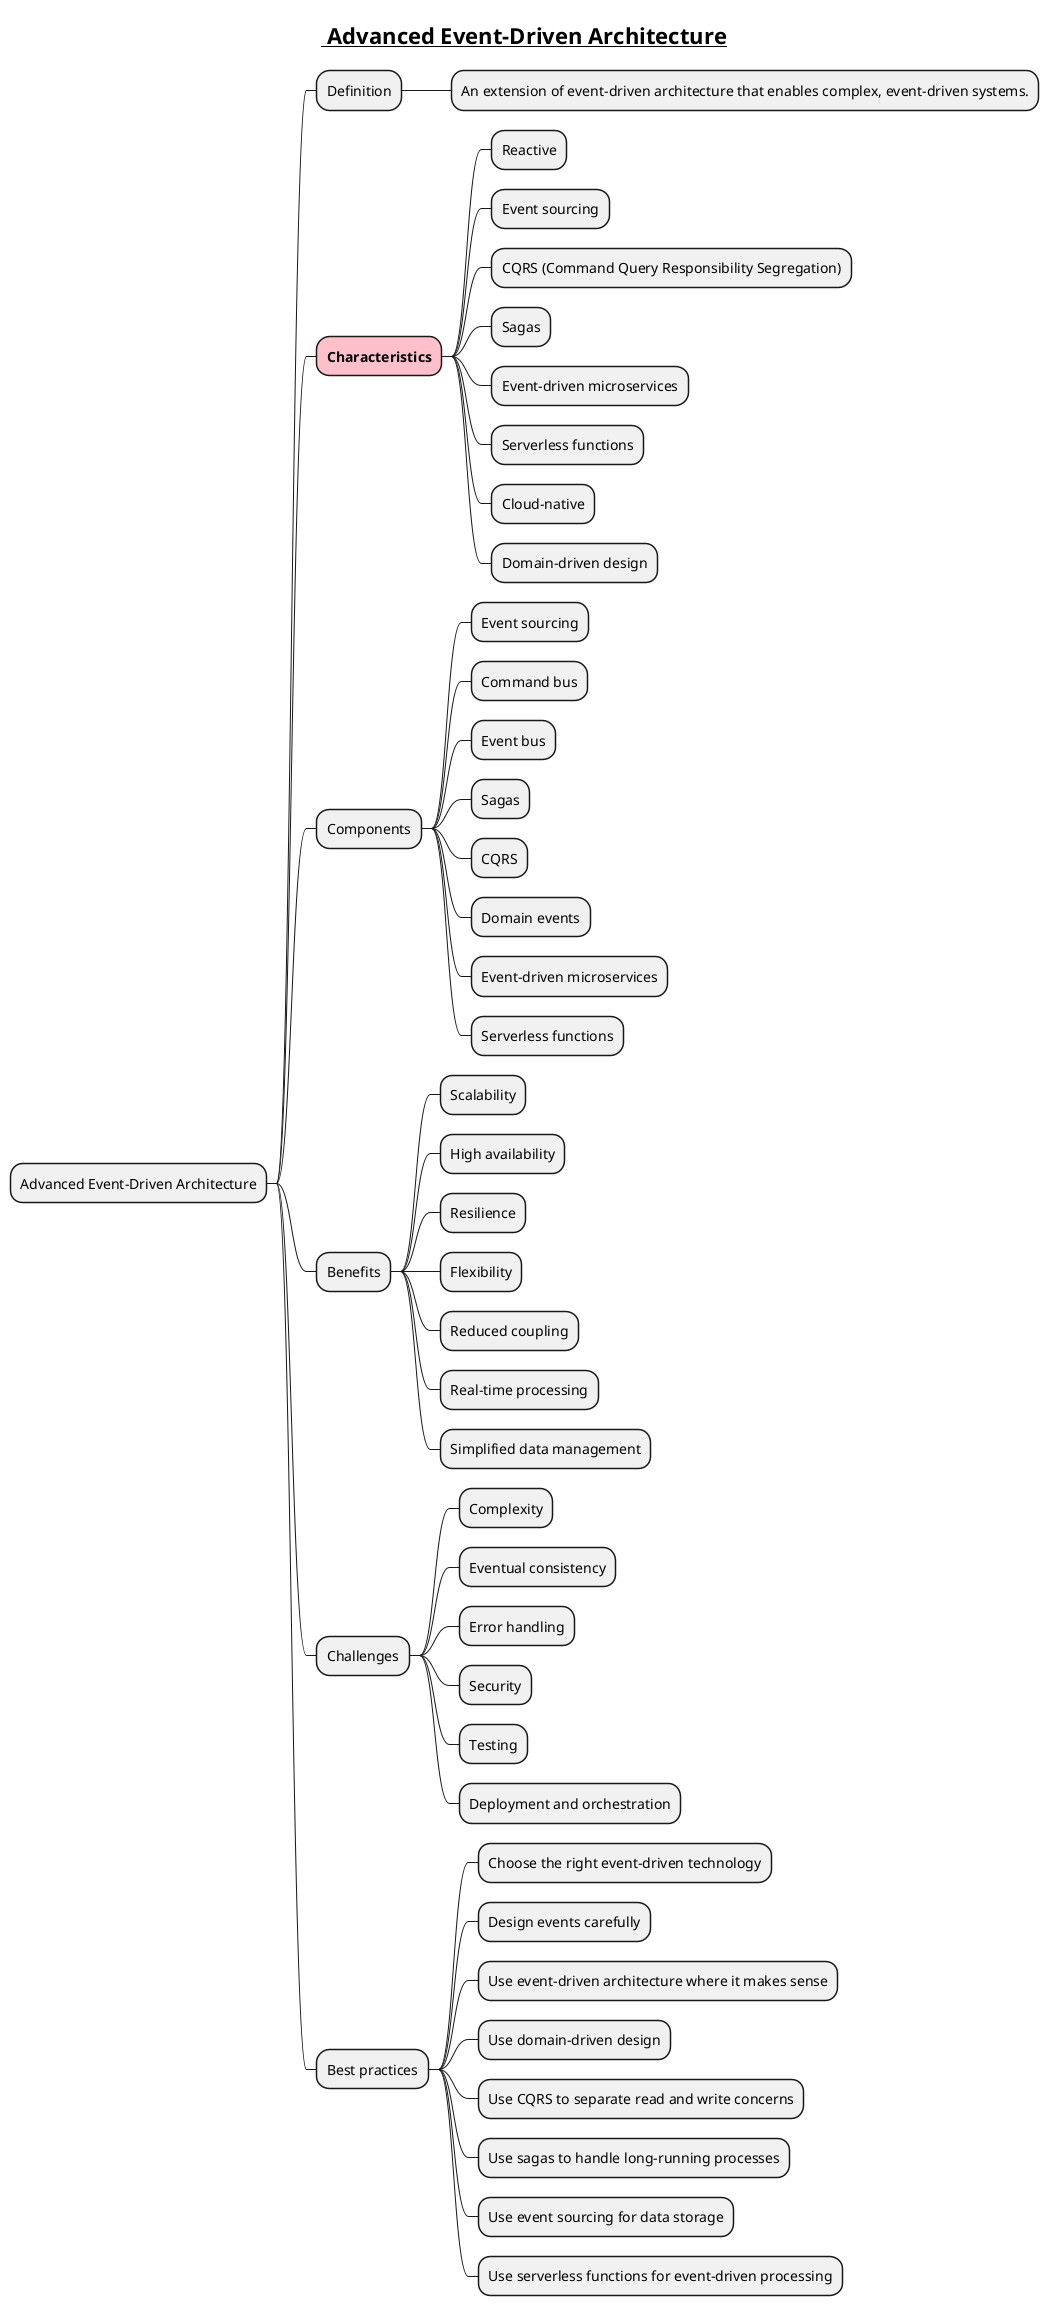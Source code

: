 @startmindmap
title =__ Advanced Event-Driven Architecture__

* Advanced Event-Driven Architecture
** Definition
*** An extension of event-driven architecture that enables complex, event-driven systems.
**[#pink] **Characteristics**
*** Reactive
*** Event sourcing
*** CQRS (Command Query Responsibility Segregation)
*** Sagas
*** Event-driven microservices
*** Serverless functions
*** Cloud-native
*** Domain-driven design
** Components
*** Event sourcing
*** Command bus
*** Event bus
*** Sagas
*** CQRS
*** Domain events
*** Event-driven microservices
*** Serverless functions
** Benefits
*** Scalability
*** High availability
*** Resilience
*** Flexibility
*** Reduced coupling
*** Real-time processing
*** Simplified data management
** Challenges
*** Complexity
*** Eventual consistency
*** Error handling
*** Security
*** Testing
*** Deployment and orchestration
** Best practices
*** Choose the right event-driven technology
*** Design events carefully
*** Use event-driven architecture where it makes sense
*** Use domain-driven design
*** Use CQRS to separate read and write concerns
*** Use sagas to handle long-running processes
*** Use event sourcing for data storage
*** Use serverless functions for event-driven processing
@endmindmap

